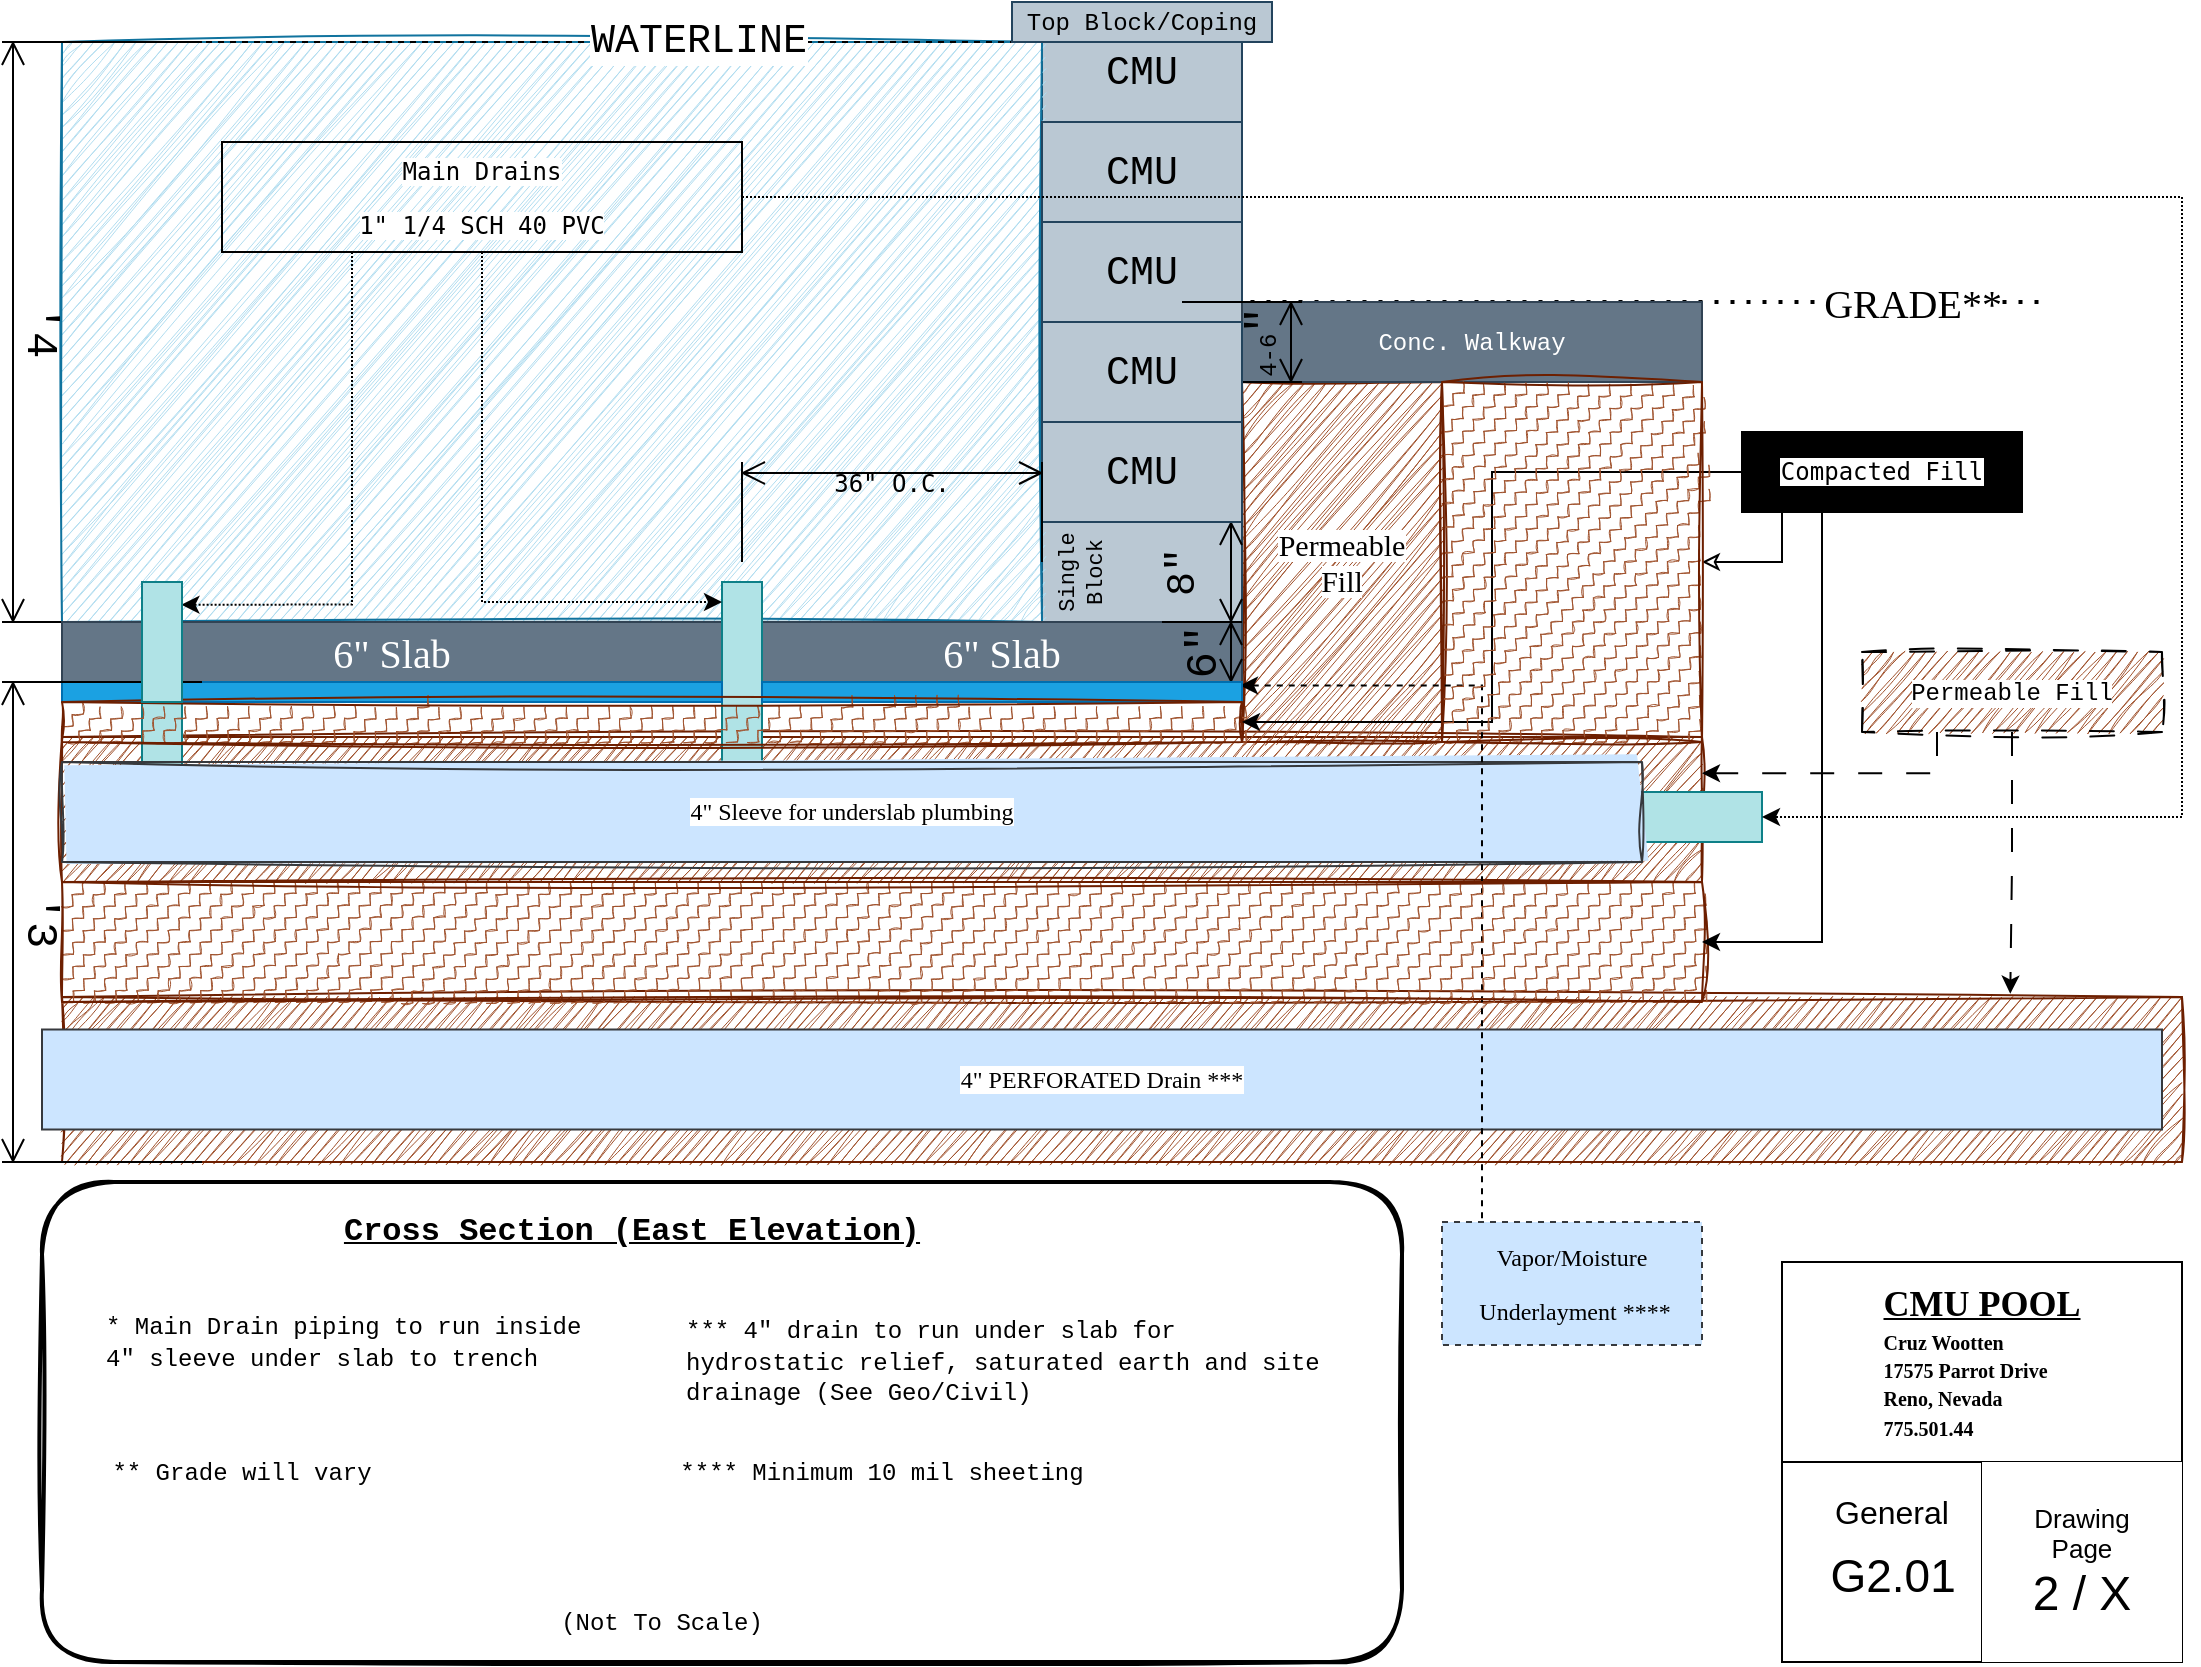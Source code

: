 <mxfile version="27.1.6">
  <diagram name="Page-1" id="NUrmI8YDZ_bbauFBzy91">
    <mxGraphModel dx="2633" dy="1028" grid="1" gridSize="10" guides="1" tooltips="1" connect="1" arrows="1" fold="1" page="1" pageScale="1" pageWidth="1100" pageHeight="850" math="0" shadow="0">
      <root>
        <mxCell id="0" />
        <mxCell id="1" parent="0" />
        <mxCell id="cgU1a-_r7NcbaBn_P0NX-1" value="" style="rounded=0;whiteSpace=wrap;html=1;fillColor=#a0522d;fontColor=#ffffff;strokeColor=#6D1F00;sketch=1;curveFitting=1;jiggle=2;" parent="1" vertex="1">
          <mxGeometry x="30" y="507.5" width="1060" height="82.5" as="geometry" />
        </mxCell>
        <mxCell id="BU_fxgqnpSfx8vlLo7ZI-23" value="" style="rounded=0;whiteSpace=wrap;html=1;fillColor=#a0522d;fontColor=#ffffff;strokeColor=#6D1F00;sketch=1;curveFitting=1;jiggle=2;" parent="1" vertex="1">
          <mxGeometry x="30" y="377.5" width="820" height="72.5" as="geometry" />
        </mxCell>
        <mxCell id="K1DOdDhO_AhgeLjn-Z8b-29" value="&lt;font face=&quot;Lucida Console&quot; style=&quot;font-size: 15px; background-color: light-dark(#ffffff, var(--ge-dark-color, #121212)); color: light-dark(rgb(0, 0, 0), rgb(255, 255, 255));&quot;&gt;Permeable&lt;/font&gt;&lt;div&gt;&lt;font face=&quot;Lucida Console&quot; style=&quot;font-size: 15px; background-color: light-dark(#ffffff, var(--ge-dark-color, #121212)); color: light-dark(rgb(0, 0, 0), rgb(255, 255, 255));&quot;&gt;Fill&lt;/font&gt;&lt;/div&gt;" style="rounded=0;whiteSpace=wrap;html=1;fillColor=#a0522d;fontColor=#ffffff;strokeColor=#6D1F00;sketch=1;curveFitting=1;jiggle=2;" parent="1" vertex="1">
          <mxGeometry x="620" y="200" width="100" height="180" as="geometry" />
        </mxCell>
        <mxCell id="K1DOdDhO_AhgeLjn-Z8b-17" value="" style="rounded=0;whiteSpace=wrap;html=1;fillColor=#bac8d3;strokeColor=#23445d;" parent="1" vertex="1">
          <mxGeometry x="520" y="270" width="100" height="50" as="geometry" />
        </mxCell>
        <mxCell id="fZEjTNOgHe3qDdnWh54v-3" value="&lt;font face=&quot;Courier New&quot; style=&quot;font-size: 20px;&quot;&gt;CMU&lt;/font&gt;" style="rounded=0;whiteSpace=wrap;html=1;fillColor=#bac8d3;strokeColor=#23445d;" parent="1" vertex="1">
          <mxGeometry x="520" y="20" width="100" height="50" as="geometry" />
        </mxCell>
        <mxCell id="opAP_eh6Y9F7VA7JUKcE-5" value="" style="rounded=0;whiteSpace=wrap;html=1;fillColor=#b0e3e6;strokeColor=#0e8088;" vertex="1" parent="1">
          <mxGeometry x="70" y="300" width="20" height="110" as="geometry" />
        </mxCell>
        <mxCell id="odWF-HK0cc1Ldgiukb00-13" value="&lt;pre&gt;&lt;pre style=&quot;color: rgb(255, 255, 255);&quot;&gt;&lt;span style=&quot;color: light-dark(rgb(0, 0, 0), rgb(255, 255, 255)); white-space: normal; background-color: light-dark(#ffffff, var(--ge-dark-color, #121212));&quot;&gt;&lt;font face=&quot;Lucida Console&quot;&gt;4&quot; PERFORATED Drain ***&lt;/font&gt;&lt;/span&gt;&lt;/pre&gt;&lt;/pre&gt;" style="rounded=0;whiteSpace=wrap;html=1;fillStyle=solid;strokeColor=#36393d;fillColor=#cce5ff;" parent="1" vertex="1">
          <mxGeometry x="20" y="523.75" width="1060" height="50" as="geometry" />
        </mxCell>
        <mxCell id="BU_fxgqnpSfx8vlLo7ZI-9" value="" style="rounded=0;whiteSpace=wrap;html=1;fillColor=#b0e3e6;strokeColor=#0e8088;" parent="1" vertex="1">
          <mxGeometry x="360" y="405" width="520" height="25" as="geometry" />
        </mxCell>
        <mxCell id="BU_fxgqnpSfx8vlLo7ZI-22" value="&lt;pre&gt;&lt;br&gt;&lt;/pre&gt;" style="rounded=0;whiteSpace=wrap;html=1;fillColor=#b1ddf0;strokeColor=#10739e;sketch=1;curveFitting=1;jiggle=2;" parent="1" vertex="1">
          <mxGeometry x="30" y="30" width="490" height="290" as="geometry" />
        </mxCell>
        <mxCell id="BU_fxgqnpSfx8vlLo7ZI-4" value="" style="rounded=1;whiteSpace=wrap;html=1;strokeWidth=2;fillWeight=4;hachureGap=8;hachureAngle=45;sketch=1;" parent="1" vertex="1">
          <mxGeometry x="20" y="600" width="680" height="240" as="geometry" />
        </mxCell>
        <mxCell id="K1DOdDhO_AhgeLjn-Z8b-7" value="&lt;font face=&quot;Courier New&quot; style=&quot;font-size: 22px;&quot;&gt;&#39;4&lt;/font&gt;" style="shape=dimension;direction=north;whiteSpace=wrap;html=1;align=center;points=[];verticalAlign=bottom;labelBackgroundColor=none;horizontal=0;spacingBottom=3;rotation=-180;" parent="1" vertex="1">
          <mxGeometry y="30" width="100" height="290" as="geometry" />
        </mxCell>
        <mxCell id="K1DOdDhO_AhgeLjn-Z8b-10" value="&lt;pre&gt;&lt;font face=&quot;Courier New&quot; style=&quot;color: light-dark(rgb(0, 0, 0), rgb(0, 0, 0));&quot;&gt;&lt;span style=&quot;font-size: 20px;&quot;&gt;8&quot;&lt;/span&gt;&lt;/font&gt;&lt;/pre&gt;" style="shape=dimension;direction=north;whiteSpace=wrap;html=1;align=center;points=[];verticalAlign=bottom;labelBackgroundColor=none;horizontal=0;spacingBottom=3;" parent="1" vertex="1">
          <mxGeometry x="520" y="270" width="100" height="50" as="geometry" />
        </mxCell>
        <mxCell id="K1DOdDhO_AhgeLjn-Z8b-11" value="" style="endArrow=none;dashed=1;html=1;dashPattern=1 3;strokeWidth=2;rounded=0;" parent="1" edge="1">
          <mxGeometry width="50" height="50" relative="1" as="geometry">
            <mxPoint x="576.25" y="160" as="sourcePoint" />
            <mxPoint x="1023.75" y="160" as="targetPoint" />
          </mxGeometry>
        </mxCell>
        <mxCell id="K1DOdDhO_AhgeLjn-Z8b-20" value="&lt;font face=&quot;Lucida Console&quot; style=&quot;font-size: 20px;&quot;&gt;GRADE**&lt;/font&gt;" style="edgeLabel;html=1;align=center;verticalAlign=middle;resizable=0;points=[];fontFamily=Courier New;" parent="K1DOdDhO_AhgeLjn-Z8b-11" vertex="1" connectable="0">
          <mxGeometry x="0.469" relative="1" as="geometry">
            <mxPoint x="50" as="offset" />
          </mxGeometry>
        </mxCell>
        <mxCell id="K1DOdDhO_AhgeLjn-Z8b-13" value="&lt;pre&gt;&lt;font face=&quot;Lucida Console&quot; style=&quot;font-size: 20px;&quot;&gt;6&quot; Slab&lt;/font&gt;&lt;/pre&gt;" style="rounded=0;whiteSpace=wrap;html=1;fillColor=#647687;fontColor=#ffffff;strokeColor=#314354;" parent="1" vertex="1">
          <mxGeometry x="380" y="320" width="240" height="30" as="geometry" />
        </mxCell>
        <mxCell id="K1DOdDhO_AhgeLjn-Z8b-18" value="&lt;font style=&quot;font-size: 16px;&quot; face=&quot;Courier New&quot;&gt;&lt;b style=&quot;&quot;&gt;&lt;u&gt;Cross Section (East Elevation)&lt;/u&gt;&lt;/b&gt;&lt;/font&gt;" style="text;html=1;align=center;verticalAlign=middle;whiteSpace=wrap;rounded=0;" parent="1" vertex="1">
          <mxGeometry x="60" y="610" width="510" height="30" as="geometry" />
        </mxCell>
        <mxCell id="K1DOdDhO_AhgeLjn-Z8b-19" value="" style="endArrow=none;dashed=1;html=1;rounded=0;entryX=0;entryY=0;entryDx=0;entryDy=0;" parent="1" edge="1">
          <mxGeometry width="50" height="50" relative="1" as="geometry">
            <mxPoint x="30" y="30" as="sourcePoint" />
            <mxPoint x="530" y="30" as="targetPoint" />
          </mxGeometry>
        </mxCell>
        <mxCell id="K1DOdDhO_AhgeLjn-Z8b-28" value="&lt;font face=&quot;Courier New&quot; style=&quot;font-size: 20px;&quot;&gt;WATERLINE&lt;/font&gt;" style="edgeLabel;html=1;align=center;verticalAlign=middle;resizable=0;points=[];" parent="K1DOdDhO_AhgeLjn-Z8b-19" vertex="1" connectable="0">
          <mxGeometry x="0.272" y="1" relative="1" as="geometry">
            <mxPoint as="offset" />
          </mxGeometry>
        </mxCell>
        <mxCell id="K1DOdDhO_AhgeLjn-Z8b-21" value="Single Block" style="text;html=1;align=center;verticalAlign=middle;whiteSpace=wrap;rounded=0;rotation=-90;fontFamily=Courier New;fontSize=11;" parent="1" vertex="1">
          <mxGeometry x="500" y="280" width="80" height="30" as="geometry" />
        </mxCell>
        <mxCell id="K1DOdDhO_AhgeLjn-Z8b-30" value="&lt;font face=&quot;Courier New&quot; style=&quot;font-size: 20px;&quot;&gt;CMU&lt;/font&gt;" style="rounded=0;whiteSpace=wrap;html=1;fillColor=#bac8d3;strokeColor=#23445d;" parent="1" vertex="1">
          <mxGeometry x="520" y="220" width="100" height="50" as="geometry" />
        </mxCell>
        <mxCell id="K1DOdDhO_AhgeLjn-Z8b-31" value="&lt;font face=&quot;Courier New&quot; style=&quot;font-size: 20px;&quot;&gt;CMU&lt;/font&gt;" style="rounded=0;whiteSpace=wrap;html=1;fillColor=#bac8d3;strokeColor=#23445d;" parent="1" vertex="1">
          <mxGeometry x="520" y="120" width="100" height="50" as="geometry" />
        </mxCell>
        <mxCell id="K1DOdDhO_AhgeLjn-Z8b-35" value="&lt;font face=&quot;Courier New&quot;&gt;Conc. Walkway&lt;/font&gt;" style="rounded=0;whiteSpace=wrap;html=1;fillColor=#647687;fontColor=#ffffff;strokeColor=#314354;" parent="1" vertex="1">
          <mxGeometry x="620" y="160" width="230" height="40" as="geometry" />
        </mxCell>
        <mxCell id="K1DOdDhO_AhgeLjn-Z8b-36" value="&lt;font face=&quot;Courier New&quot;&gt;Top Block/Coping&lt;/font&gt;" style="rounded=0;whiteSpace=wrap;html=1;fillColor=#bac8d3;strokeColor=#23445d;" parent="1" vertex="1">
          <mxGeometry x="505" y="10" width="130" height="20" as="geometry" />
        </mxCell>
        <mxCell id="K1DOdDhO_AhgeLjn-Z8b-37" value="&lt;font face=&quot;Courier New&quot;&gt;(Not To Scale)&lt;/font&gt;" style="text;html=1;align=center;verticalAlign=middle;whiteSpace=wrap;rounded=0;" parent="1" vertex="1">
          <mxGeometry x="220" y="805" width="220" height="30" as="geometry" />
        </mxCell>
        <mxCell id="BU_fxgqnpSfx8vlLo7ZI-1" value="&lt;font face=&quot;Courier New&quot; style=&quot;font-size: 22px;&quot;&gt;6&quot;&lt;/font&gt;" style="shape=dimension;direction=north;whiteSpace=wrap;html=1;align=center;points=[];verticalAlign=bottom;labelBackgroundColor=none;horizontal=0;spacingBottom=3;" parent="1" vertex="1">
          <mxGeometry x="580" y="320" width="40" height="30" as="geometry" />
        </mxCell>
        <mxCell id="BU_fxgqnpSfx8vlLo7ZI-5" value="&lt;font face=&quot;Courier New&quot;&gt;** Grade will vary&lt;/font&gt;" style="text;html=1;align=center;verticalAlign=middle;whiteSpace=wrap;rounded=0;" parent="1" vertex="1">
          <mxGeometry x="40" y="730" width="160" height="30" as="geometry" />
        </mxCell>
        <mxCell id="BU_fxgqnpSfx8vlLo7ZI-6" value="&lt;font style=&quot;font-size: 20px;&quot;&gt;6&quot; Slab&lt;/font&gt;" style="rounded=0;whiteSpace=wrap;html=1;fillColor=#647687;fontColor=#ffffff;strokeColor=#314354;fontFamily=Lucida Console;" parent="1" vertex="1">
          <mxGeometry x="30" y="320" width="330" height="30" as="geometry" />
        </mxCell>
        <mxCell id="BU_fxgqnpSfx8vlLo7ZI-7" value="" style="rounded=0;whiteSpace=wrap;html=1;fillColor=#b0e3e6;strokeColor=#0e8088;" parent="1" vertex="1">
          <mxGeometry x="360" y="300" width="20" height="110" as="geometry" />
        </mxCell>
        <mxCell id="BU_fxgqnpSfx8vlLo7ZI-8" value="&lt;pre&gt;&lt;pre style=&quot;color: rgb(255, 255, 255);&quot;&gt;&lt;span style=&quot;color: light-dark(rgb(0, 0, 0), rgb(255, 255, 255)); white-space: normal; background-color: light-dark(#ffffff, var(--ge-dark-color, #121212));&quot;&gt;&lt;font face=&quot;Lucida Console&quot;&gt;4&quot; Sleeve for underslab plumbing&lt;/font&gt;&lt;/span&gt;&lt;/pre&gt;&lt;/pre&gt;" style="rounded=0;whiteSpace=wrap;html=1;fillStyle=solid;sketch=1;curveFitting=1;jiggle=2;strokeColor=#36393d;fillColor=#cce5ff;" parent="1" vertex="1">
          <mxGeometry x="30" y="390" width="790" height="50" as="geometry" />
        </mxCell>
        <mxCell id="BU_fxgqnpSfx8vlLo7ZI-12" value="&lt;font face=&quot;Courier New&quot;&gt;4-6&lt;/font&gt;&lt;font face=&quot;Courier New&quot; style=&quot;font-size: 22px;&quot;&gt;&quot;&lt;/font&gt;" style="shape=dimension;direction=north;whiteSpace=wrap;html=1;align=center;points=[];verticalAlign=bottom;labelBackgroundColor=none;horizontal=0;spacingBottom=3;" parent="1" vertex="1">
          <mxGeometry x="590" y="160" width="60" height="40" as="geometry" />
        </mxCell>
        <mxCell id="BU_fxgqnpSfx8vlLo7ZI-14" value="&lt;pre&gt;36&quot; O.C.&lt;/pre&gt;" style="shape=dimension;direction=west;whiteSpace=wrap;html=1;align=center;points=[];verticalAlign=top;spacingTop=-15;labelBackgroundColor=none;" parent="1" vertex="1">
          <mxGeometry x="370" y="240" width="150" height="50" as="geometry" />
        </mxCell>
        <mxCell id="BU_fxgqnpSfx8vlLo7ZI-17" value="" style="rounded=0;whiteSpace=wrap;html=1;fillColor=#1ba1e2;fontColor=#ffffff;strokeColor=#006EAF;" parent="1" vertex="1">
          <mxGeometry x="30" y="350" width="330" height="10" as="geometry" />
        </mxCell>
        <mxCell id="odWF-HK0cc1Ldgiukb00-12" style="edgeStyle=orthogonalEdgeStyle;rounded=0;orthogonalLoop=1;jettySize=auto;html=1;exitX=1;exitY=0.25;exitDx=0;exitDy=0;endArrow=none;startFill=1;startArrow=classic;entryX=0;entryY=0.5;entryDx=0;entryDy=0;dashed=1;" parent="1" target="BU_fxgqnpSfx8vlLo7ZI-19" edge="1">
          <mxGeometry relative="1" as="geometry">
            <mxPoint x="619" y="351.75" as="sourcePoint" />
            <mxPoint x="720" y="660" as="targetPoint" />
            <Array as="points">
              <mxPoint x="740" y="352" />
              <mxPoint x="740" y="650" />
              <mxPoint x="760" y="650" />
            </Array>
          </mxGeometry>
        </mxCell>
        <mxCell id="BU_fxgqnpSfx8vlLo7ZI-18" value="" style="rounded=0;whiteSpace=wrap;html=1;fillColor=#1ba1e2;fontColor=#ffffff;strokeColor=#006EAF;" parent="1" vertex="1">
          <mxGeometry x="380" y="350" width="240" height="10" as="geometry" />
        </mxCell>
        <mxCell id="BU_fxgqnpSfx8vlLo7ZI-19" value="&lt;pre&gt;&lt;font face=&quot;Lucida Console&quot;&gt;Vapor/Moisture&lt;/font&gt;&lt;/pre&gt;&lt;pre&gt;&lt;font face=&quot;Lucida Console&quot;&gt; Underlayment ****&lt;/font&gt;&lt;/pre&gt;" style="text;html=1;align=center;verticalAlign=middle;whiteSpace=wrap;rounded=0;strokeColor=#36393d;fillColor=light-dark(#CCE5FF,#2D537C);fillStyle=hachure;dashed=1;" parent="1" vertex="1">
          <mxGeometry x="720" y="620" width="130" height="61.5" as="geometry" />
        </mxCell>
        <mxCell id="BU_fxgqnpSfx8vlLo7ZI-20" value="&lt;font face=&quot;Courier New&quot;&gt;**** Minimum 10 mil sheeting&lt;/font&gt;" style="text;html=1;align=center;verticalAlign=middle;whiteSpace=wrap;rounded=0;" parent="1" vertex="1">
          <mxGeometry x="330" y="730" width="220" height="30" as="geometry" />
        </mxCell>
        <mxCell id="BU_fxgqnpSfx8vlLo7ZI-11" value="&lt;pre&gt;&lt;font style=&quot;color: light-dark(rgb(0, 0, 0), rgb(4, 4, 255)); background-color: light-dark(#ffffff, var(--ge-dark-color, #121212));&quot;&gt;Main Drains&lt;/font&gt;&lt;/pre&gt;&lt;pre&gt;&lt;font style=&quot;color: light-dark(rgb(0, 0, 0), rgb(4, 4, 255)); background-color: light-dark(#ffffff, var(--ge-dark-color, #121212));&quot;&gt;1&quot; 1/4 SCH 40 PVC&lt;/font&gt;&lt;/pre&gt;" style="text;html=1;align=center;verticalAlign=middle;whiteSpace=wrap;rounded=0;strokeColor=default;fillColor=none;fontFamily=Helvetica;fontSize=12;fontColor=default;" parent="1" vertex="1">
          <mxGeometry x="110" y="80" width="260" height="55" as="geometry" />
        </mxCell>
        <mxCell id="odWF-HK0cc1Ldgiukb00-6" value="" style="rounded=0;whiteSpace=wrap;html=1;fillColor=light-dark(#A0522D,#7F00FF);fontColor=#ffffff;strokeColor=#6D1F00;sketch=1;curveFitting=1;jiggle=2;fillStyle=zigzag-line;align=center;verticalAlign=middle;fontFamily=Helvetica;fontSize=12;" parent="1" vertex="1">
          <mxGeometry x="30" y="360" width="590" height="20" as="geometry" />
        </mxCell>
        <mxCell id="odWF-HK0cc1Ldgiukb00-7" style="edgeStyle=orthogonalEdgeStyle;rounded=0;orthogonalLoop=1;jettySize=auto;html=1;entryX=0;entryY=0.091;entryDx=0;entryDy=0;entryPerimeter=0;dashed=1;dashPattern=1 1;" parent="1" source="BU_fxgqnpSfx8vlLo7ZI-11" target="BU_fxgqnpSfx8vlLo7ZI-7" edge="1">
          <mxGeometry relative="1" as="geometry" />
        </mxCell>
        <mxCell id="odWF-HK0cc1Ldgiukb00-9" style="edgeStyle=orthogonalEdgeStyle;rounded=0;orthogonalLoop=1;jettySize=auto;html=1;entryX=1;entryY=0.5;entryDx=0;entryDy=0;" parent="1" source="odWF-HK0cc1Ldgiukb00-8" target="odWF-HK0cc1Ldgiukb00-6" edge="1">
          <mxGeometry relative="1" as="geometry" />
        </mxCell>
        <mxCell id="odWF-HK0cc1Ldgiukb00-15" value="" style="rounded=0;whiteSpace=wrap;html=1;fillColor=light-dark(#A0522D,#7F00FF);fontColor=#ffffff;strokeColor=#6D1F00;sketch=1;curveFitting=1;jiggle=2;fillStyle=zigzag-line;align=center;verticalAlign=middle;fontFamily=Helvetica;fontSize=12;" parent="1" vertex="1">
          <mxGeometry x="30" y="450" width="820" height="60" as="geometry" />
        </mxCell>
        <mxCell id="odWF-HK0cc1Ldgiukb00-16" value="&lt;font face=&quot;Courier New&quot;&gt;* Main Drain piping to run inside&amp;nbsp; 4&quot; sleeve under slab to trench&amp;nbsp;&lt;/font&gt;" style="text;html=1;align=left;verticalAlign=middle;whiteSpace=wrap;rounded=0;" parent="1" vertex="1">
          <mxGeometry x="50" y="660" width="260" height="40" as="geometry" />
        </mxCell>
        <mxCell id="odWF-HK0cc1Ldgiukb00-17" value="&lt;font face=&quot;Courier New&quot;&gt;*** 4&quot; drain to run under slab for hydrostatic relief, saturated earth and site drainage (See Geo/Civil)&lt;/font&gt;" style="text;html=1;align=left;verticalAlign=middle;whiteSpace=wrap;rounded=0;" parent="1" vertex="1">
          <mxGeometry x="340" y="660" width="320" height="60" as="geometry" />
        </mxCell>
        <mxCell id="ZS5StDtK9BJqc9LHPtpe-1" value="&lt;u&gt;&lt;font face=&quot;Lucida Console&quot; style=&quot;font-size: 18px;&quot;&gt;CMU POOL&lt;/font&gt;&lt;/u&gt;&lt;div style=&quot;text-align: left;&quot;&gt;&lt;span style=&quot;font-size: 10px;&quot;&gt;&lt;font face=&quot;Lucida Console&quot;&gt;Cruz Wootten&lt;/font&gt;&lt;/span&gt;&lt;/div&gt;&lt;div style=&quot;text-align: left;&quot;&gt;&lt;font face=&quot;Lucida Console&quot;&gt;&lt;span style=&quot;font-size: 10px; background-color: transparent; color: light-dark(rgb(0, 0, 0), rgb(255, 255, 255));&quot;&gt;17575 Parrot Drive&amp;nbsp;&lt;/span&gt;&lt;br&gt;&lt;span style=&quot;font-size: 10px; background-color: transparent; color: light-dark(rgb(0, 0, 0), rgb(255, 255, 255));&quot;&gt;Reno, Nevada&lt;/span&gt;&lt;/font&gt;&lt;/div&gt;&lt;div style=&quot;text-align: left;&quot;&gt;&lt;span style=&quot;background-color: transparent; color: light-dark(rgb(0, 0, 0), rgb(255, 255, 255)); font-size: 10px;&quot;&gt;&lt;font face=&quot;Lucida Console&quot;&gt;775.501.44&lt;/font&gt;&lt;/span&gt;&lt;/div&gt;" style="swimlane;whiteSpace=wrap;html=1;startSize=100;align=center;" parent="1" vertex="1">
          <mxGeometry x="890" y="640" width="200" height="200" as="geometry" />
        </mxCell>
        <mxCell id="ZS5StDtK9BJqc9LHPtpe-2" value="&lt;font style=&quot;font-size: 40px;&quot;&gt;&amp;nbsp; &lt;/font&gt;&lt;font style=&quot;font-size: 23px;&quot;&gt;G&lt;/font&gt;&lt;font style=&quot;font-size: 23px;&quot;&gt;2.01&lt;/font&gt;" style="text;html=1;align=left;verticalAlign=middle;whiteSpace=wrap;rounded=0;" parent="ZS5StDtK9BJqc9LHPtpe-1" vertex="1">
          <mxGeometry y="100" width="200" height="100" as="geometry" />
        </mxCell>
        <mxCell id="ZS5StDtK9BJqc9LHPtpe-3" value="&lt;font style=&quot;font-size: 16px;&quot;&gt;General&lt;/font&gt;" style="text;html=1;align=center;verticalAlign=middle;whiteSpace=wrap;rounded=0;" parent="ZS5StDtK9BJqc9LHPtpe-1" vertex="1">
          <mxGeometry x="20" y="110" width="70" height="30" as="geometry" />
        </mxCell>
        <mxCell id="ZS5StDtK9BJqc9LHPtpe-4" value="" style="endArrow=none;html=1;rounded=0;exitX=0.5;exitY=1;exitDx=0;exitDy=0;" parent="ZS5StDtK9BJqc9LHPtpe-1" source="ZS5StDtK9BJqc9LHPtpe-2" edge="1">
          <mxGeometry width="50" height="50" relative="1" as="geometry">
            <mxPoint x="50" y="150" as="sourcePoint" />
            <mxPoint x="100" y="100" as="targetPoint" />
          </mxGeometry>
        </mxCell>
        <mxCell id="fZEjTNOgHe3qDdnWh54v-2" value="&lt;font face=&quot;Courier New&quot; style=&quot;font-size: 20px;&quot;&gt;CMU&lt;/font&gt;" style="rounded=0;whiteSpace=wrap;html=1;fillColor=#bac8d3;strokeColor=#23445d;" parent="1" vertex="1">
          <mxGeometry x="520" y="70" width="100" height="50" as="geometry" />
        </mxCell>
        <mxCell id="ZS5StDtK9BJqc9LHPtpe-5" value="&lt;div&gt;&lt;font style=&quot;font-size: 13px;&quot;&gt;Drawing&lt;/font&gt;&lt;/div&gt;&lt;div&gt;&lt;font style=&quot;font-size: 13px;&quot;&gt;Page&lt;/font&gt;&lt;/div&gt;&lt;div&gt;&lt;span style=&quot;font-size: 24px; background-color: transparent; color: light-dark(rgb(0, 0, 0), rgb(255, 255, 255));&quot;&gt;2 / X&lt;/span&gt;&lt;/div&gt;" style="text;html=1;align=center;verticalAlign=middle;whiteSpace=wrap;rounded=0;fillColor=default;" parent="1" vertex="1">
          <mxGeometry x="990" y="740" width="100" height="100" as="geometry" />
        </mxCell>
        <mxCell id="fZEjTNOgHe3qDdnWh54v-1" value="&lt;font face=&quot;Courier New&quot; style=&quot;font-size: 20px;&quot;&gt;CMU&lt;/font&gt;" style="rounded=0;whiteSpace=wrap;html=1;fillColor=#bac8d3;strokeColor=#23445d;" parent="1" vertex="1">
          <mxGeometry x="520" y="170" width="100" height="50" as="geometry" />
        </mxCell>
        <mxCell id="cgU1a-_r7NcbaBn_P0NX-8" style="edgeStyle=orthogonalEdgeStyle;rounded=0;orthogonalLoop=1;jettySize=auto;html=1;exitX=1;exitY=0.5;exitDx=0;exitDy=0;entryX=0.5;entryY=1;entryDx=0;entryDy=0;endArrow=none;startFill=0;endFill=1;startArrow=classic;" parent="1" source="cgU1a-_r7NcbaBn_P0NX-2" target="odWF-HK0cc1Ldgiukb00-8" edge="1">
          <mxGeometry relative="1" as="geometry">
            <Array as="points">
              <mxPoint x="890" y="290" />
              <mxPoint x="890" y="265" />
            </Array>
          </mxGeometry>
        </mxCell>
        <mxCell id="cgU1a-_r7NcbaBn_P0NX-2" value="" style="rounded=0;whiteSpace=wrap;html=1;fillColor=light-dark(#A0522D,#7F00FF);fontColor=#ffffff;strokeColor=#6D1F00;sketch=1;curveFitting=1;jiggle=2;fillStyle=zigzag-line;" parent="1" vertex="1">
          <mxGeometry x="720" y="200" width="130" height="180" as="geometry" />
        </mxCell>
        <mxCell id="cgU1a-_r7NcbaBn_P0NX-5" style="edgeStyle=orthogonalEdgeStyle;rounded=0;orthogonalLoop=1;jettySize=auto;html=1;entryX=0.919;entryY=-0.02;entryDx=0;entryDy=0;entryPerimeter=0;dashed=1;dashPattern=12 12;" parent="1" source="odWF-HK0cc1Ldgiukb00-3" target="cgU1a-_r7NcbaBn_P0NX-1" edge="1">
          <mxGeometry relative="1" as="geometry" />
        </mxCell>
        <mxCell id="opAP_eh6Y9F7VA7JUKcE-3" style="edgeStyle=orthogonalEdgeStyle;rounded=0;orthogonalLoop=1;jettySize=auto;html=1;exitX=0.25;exitY=1;exitDx=0;exitDy=0;entryX=1;entryY=0.5;entryDx=0;entryDy=0;" edge="1" parent="1" source="odWF-HK0cc1Ldgiukb00-8" target="odWF-HK0cc1Ldgiukb00-15">
          <mxGeometry relative="1" as="geometry">
            <Array as="points">
              <mxPoint x="910" y="265" />
              <mxPoint x="910" y="480" />
            </Array>
          </mxGeometry>
        </mxCell>
        <mxCell id="odWF-HK0cc1Ldgiukb00-8" value="&lt;pre&gt;&lt;span style=&quot;background-color: light-dark(#ffffff, var(--ge-dark-color, #121212));&quot;&gt;Compacted Fill&lt;/span&gt;&lt;/pre&gt;" style="text;align=center;verticalAlign=middle;whiteSpace=wrap;rounded=0;strokeColor=default;fillColor=light-dark(#FFFFFF,#4524FF);fillStyle=zigzag-line;fontFamily=Helvetica;fontSize=12;fontColor=default;html=1;textShadow=0;" parent="1" vertex="1">
          <mxGeometry x="870" y="225" width="140" height="40" as="geometry" />
        </mxCell>
        <mxCell id="0JdNyJe5WMM530hX5aAt-1" value="&lt;font face=&quot;Courier New&quot; style=&quot;font-size: 22px;&quot;&gt;&#39;3&lt;/font&gt;" style="shape=dimension;direction=north;whiteSpace=wrap;html=1;align=center;points=[];verticalAlign=bottom;labelBackgroundColor=none;horizontal=0;spacingBottom=3;rotation=-180;" parent="1" vertex="1">
          <mxGeometry y="350" width="100" height="240" as="geometry" />
        </mxCell>
        <mxCell id="cgU1a-_r7NcbaBn_P0NX-9" style="edgeStyle=orthogonalEdgeStyle;rounded=0;orthogonalLoop=1;jettySize=auto;html=1;exitX=1;exitY=0.5;exitDx=0;exitDy=0;entryX=1;entryY=0.5;entryDx=0;entryDy=0;dashed=1;dashPattern=1 1;" parent="1" source="BU_fxgqnpSfx8vlLo7ZI-11" target="BU_fxgqnpSfx8vlLo7ZI-9" edge="1">
          <mxGeometry relative="1" as="geometry">
            <Array as="points">
              <mxPoint x="1090" y="108" />
              <mxPoint x="1090" y="418" />
            </Array>
          </mxGeometry>
        </mxCell>
        <mxCell id="opAP_eh6Y9F7VA7JUKcE-4" style="edgeStyle=orthogonalEdgeStyle;rounded=0;orthogonalLoop=1;jettySize=auto;html=1;exitX=0.25;exitY=1;exitDx=0;exitDy=0;entryX=1;entryY=0.25;entryDx=0;entryDy=0;dashed=1;dashPattern=12 12;strokeColor=default;align=center;verticalAlign=middle;fontFamily=Helvetica;fontSize=11;fontColor=default;labelBackgroundColor=default;endArrow=classic;" edge="1" parent="1" source="odWF-HK0cc1Ldgiukb00-3" target="BU_fxgqnpSfx8vlLo7ZI-23">
          <mxGeometry relative="1" as="geometry" />
        </mxCell>
        <mxCell id="odWF-HK0cc1Ldgiukb00-3" value="&lt;font style=&quot;background-color: light-dark(#ffffff, var(--ge-dark-color, #121212));&quot; face=&quot;Courier New&quot;&gt;Permeable Fill&lt;/font&gt;" style="text;html=1;align=center;verticalAlign=middle;whiteSpace=wrap;rounded=0;strokeColor=default;fillColor=#A0522D;sketch=1;curveFitting=1;jiggle=2;dashed=1;dashPattern=12 12;" parent="1" vertex="1">
          <mxGeometry x="930" y="335" width="150" height="40" as="geometry" />
        </mxCell>
        <mxCell id="opAP_eh6Y9F7VA7JUKcE-7" style="edgeStyle=orthogonalEdgeStyle;rounded=0;orthogonalLoop=1;jettySize=auto;html=1;exitX=0.25;exitY=1;exitDx=0;exitDy=0;entryX=0.986;entryY=0.103;entryDx=0;entryDy=0;entryPerimeter=0;dashed=1;dashPattern=1 1;strokeColor=default;align=center;verticalAlign=middle;fontFamily=Helvetica;fontSize=11;fontColor=default;labelBackgroundColor=default;endArrow=classic;" edge="1" parent="1" source="BU_fxgqnpSfx8vlLo7ZI-11" target="opAP_eh6Y9F7VA7JUKcE-5">
          <mxGeometry relative="1" as="geometry" />
        </mxCell>
        <mxCell id="opAP_eh6Y9F7VA7JUKcE-8" value="" style="rounded=0;whiteSpace=wrap;html=1;fillColor=#b0e3e6;strokeColor=#0e8088;" vertex="1" parent="1">
          <mxGeometry x="70" y="300" width="20" height="60" as="geometry" />
        </mxCell>
      </root>
    </mxGraphModel>
  </diagram>
</mxfile>
